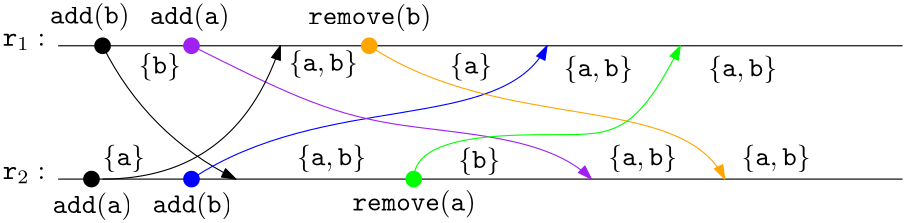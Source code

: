 <?xml version="1.0"?>
<!DOCTYPE ipe SYSTEM "ipe.dtd">
<ipe version="70206" creator="Ipe 7.2.7">
<info created="D:20180629100742" modified="D:20180629104258"/>
<ipestyle name="basic">
<symbol name="arrow/arc(spx)">
<path stroke="sym-stroke" fill="sym-stroke" pen="sym-pen">
0 0 m
-1 0.333 l
-1 -0.333 l
h
</path>
</symbol>
<symbol name="arrow/farc(spx)">
<path stroke="sym-stroke" fill="white" pen="sym-pen">
0 0 m
-1 0.333 l
-1 -0.333 l
h
</path>
</symbol>
<symbol name="arrow/ptarc(spx)">
<path stroke="sym-stroke" fill="sym-stroke" pen="sym-pen">
0 0 m
-1 0.333 l
-0.8 0 l
-1 -0.333 l
h
</path>
</symbol>
<symbol name="arrow/fptarc(spx)">
<path stroke="sym-stroke" fill="white" pen="sym-pen">
0 0 m
-1 0.333 l
-0.8 0 l
-1 -0.333 l
h
</path>
</symbol>
<symbol name="mark/circle(sx)" transformations="translations">
<path fill="sym-stroke">
0.6 0 0 0.6 0 0 e
0.4 0 0 0.4 0 0 e
</path>
</symbol>
<symbol name="mark/disk(sx)" transformations="translations">
<path fill="sym-stroke">
0.6 0 0 0.6 0 0 e
</path>
</symbol>
<symbol name="mark/fdisk(sfx)" transformations="translations">
<group>
<path fill="sym-fill">
0.5 0 0 0.5 0 0 e
</path>
<path fill="sym-stroke" fillrule="eofill">
0.6 0 0 0.6 0 0 e
0.4 0 0 0.4 0 0 e
</path>
</group>
</symbol>
<symbol name="mark/box(sx)" transformations="translations">
<path fill="sym-stroke" fillrule="eofill">
-0.6 -0.6 m
0.6 -0.6 l
0.6 0.6 l
-0.6 0.6 l
h
-0.4 -0.4 m
0.4 -0.4 l
0.4 0.4 l
-0.4 0.4 l
h
</path>
</symbol>
<symbol name="mark/square(sx)" transformations="translations">
<path fill="sym-stroke">
-0.6 -0.6 m
0.6 -0.6 l
0.6 0.6 l
-0.6 0.6 l
h
</path>
</symbol>
<symbol name="mark/fsquare(sfx)" transformations="translations">
<group>
<path fill="sym-fill">
-0.5 -0.5 m
0.5 -0.5 l
0.5 0.5 l
-0.5 0.5 l
h
</path>
<path fill="sym-stroke" fillrule="eofill">
-0.6 -0.6 m
0.6 -0.6 l
0.6 0.6 l
-0.6 0.6 l
h
-0.4 -0.4 m
0.4 -0.4 l
0.4 0.4 l
-0.4 0.4 l
h
</path>
</group>
</symbol>
<symbol name="mark/cross(sx)" transformations="translations">
<group>
<path fill="sym-stroke">
-0.43 -0.57 m
0.57 0.43 l
0.43 0.57 l
-0.57 -0.43 l
h
</path>
<path fill="sym-stroke">
-0.43 0.57 m
0.57 -0.43 l
0.43 -0.57 l
-0.57 0.43 l
h
</path>
</group>
</symbol>
<symbol name="arrow/fnormal(spx)">
<path stroke="sym-stroke" fill="white" pen="sym-pen">
0 0 m
-1 0.333 l
-1 -0.333 l
h
</path>
</symbol>
<symbol name="arrow/pointed(spx)">
<path stroke="sym-stroke" fill="sym-stroke" pen="sym-pen">
0 0 m
-1 0.333 l
-0.8 0 l
-1 -0.333 l
h
</path>
</symbol>
<symbol name="arrow/fpointed(spx)">
<path stroke="sym-stroke" fill="white" pen="sym-pen">
0 0 m
-1 0.333 l
-0.8 0 l
-1 -0.333 l
h
</path>
</symbol>
<symbol name="arrow/linear(spx)">
<path stroke="sym-stroke" pen="sym-pen">
-1 0.333 m
0 0 l
-1 -0.333 l
</path>
</symbol>
<symbol name="arrow/fdouble(spx)">
<path stroke="sym-stroke" fill="white" pen="sym-pen">
0 0 m
-1 0.333 l
-1 -0.333 l
h
-1 0 m
-2 0.333 l
-2 -0.333 l
h
</path>
</symbol>
<symbol name="arrow/double(spx)">
<path stroke="sym-stroke" fill="sym-stroke" pen="sym-pen">
0 0 m
-1 0.333 l
-1 -0.333 l
h
-1 0 m
-2 0.333 l
-2 -0.333 l
h
</path>
</symbol>
<pen name="heavier" value="0.8"/>
<pen name="fat" value="1.2"/>
<pen name="ultrafat" value="2"/>
<symbolsize name="large" value="5"/>
<symbolsize name="small" value="2"/>
<symbolsize name="tiny" value="1.1"/>
<arrowsize name="large" value="10"/>
<arrowsize name="small" value="5"/>
<arrowsize name="tiny" value="3"/>
<color name="red" value="1 0 0"/>
<color name="green" value="0 1 0"/>
<color name="blue" value="0 0 1"/>
<color name="yellow" value="1 1 0"/>
<color name="orange" value="1 0.647 0"/>
<color name="gold" value="1 0.843 0"/>
<color name="purple" value="0.627 0.125 0.941"/>
<color name="gray" value="0.745"/>
<color name="brown" value="0.647 0.165 0.165"/>
<color name="navy" value="0 0 0.502"/>
<color name="pink" value="1 0.753 0.796"/>
<color name="seagreen" value="0.18 0.545 0.341"/>
<color name="turquoise" value="0.251 0.878 0.816"/>
<color name="violet" value="0.933 0.51 0.933"/>
<color name="darkblue" value="0 0 0.545"/>
<color name="darkcyan" value="0 0.545 0.545"/>
<color name="darkgray" value="0.663"/>
<color name="darkgreen" value="0 0.392 0"/>
<color name="darkmagenta" value="0.545 0 0.545"/>
<color name="darkorange" value="1 0.549 0"/>
<color name="darkred" value="0.545 0 0"/>
<color name="lightblue" value="0.678 0.847 0.902"/>
<color name="lightcyan" value="0.878 1 1"/>
<color name="lightgray" value="0.827"/>
<color name="lightgreen" value="0.565 0.933 0.565"/>
<color name="lightyellow" value="1 1 0.878"/>
<dashstyle name="dashed" value="[4] 0"/>
<dashstyle name="dotted" value="[1 3] 0"/>
<dashstyle name="dash dotted" value="[4 2 1 2] 0"/>
<dashstyle name="dash dot dotted" value="[4 2 1 2 1 2] 0"/>
<textsize name="large" value="\large"/>
<textsize name="Large" value="\Large"/>
<textsize name="LARGE" value="\LARGE"/>
<textsize name="huge" value="\huge"/>
<textsize name="Huge" value="\Huge"/>
<textsize name="small" value="\small"/>
<textsize name="footnote" value="\footnotesize"/>
<textsize name="tiny" value="\tiny"/>
<textstyle name="center" begin="\begin{center}" end="\end{center}"/>
<textstyle name="itemize" begin="\begin{itemize}" end="\end{itemize}"/>
<textstyle name="item" begin="\begin{itemize}\item{}" end="\end{itemize}"/>
<gridsize name="4 pts" value="4"/>
<gridsize name="8 pts (~3 mm)" value="8"/>
<gridsize name="16 pts (~6 mm)" value="16"/>
<gridsize name="32 pts (~12 mm)" value="32"/>
<gridsize name="10 pts (~3.5 mm)" value="10"/>
<gridsize name="20 pts (~7 mm)" value="20"/>
<gridsize name="14 pts (~5 mm)" value="14"/>
<gridsize name="28 pts (~10 mm)" value="28"/>
<gridsize name="56 pts (~20 mm)" value="56"/>
<anglesize name="90 deg" value="90"/>
<anglesize name="60 deg" value="60"/>
<anglesize name="45 deg" value="45"/>
<anglesize name="30 deg" value="30"/>
<anglesize name="22.5 deg" value="22.5"/>
<opacity name="10%" value="0.1"/>
<opacity name="30%" value="0.3"/>
<opacity name="50%" value="0.5"/>
<opacity name="75%" value="0.75"/>
<tiling name="falling" angle="-60" step="4" width="1"/>
<tiling name="rising" angle="30" step="4" width="1"/>
</ipestyle>
<page>
<layer name="alpha"/>
<view layers="alpha" active="alpha"/>
<path layer="alpha" matrix="1 0 0 1 -16 16" stroke="black">
80 784 m
384 784 l
</path>
<use matrix="1 0 0 1 -152 556" name="mark/disk(sx)" pos="232 244" size="large" stroke="black"/>
<path matrix="1 0 0 1 -80 32" stroke="black">
208 720 m
45.2548 0 0 -45.2548 176 752 208 720 a
</path>
<path matrix="1 0 0 1 -16 16" stroke="black" arrow="normal/small">
96 784 m
112 752
144 736 c
</path>
<text matrix="1 0 0 1 -83 8" transformations="translations" pos="144 800" stroke="black" type="label" width="28.67" height="7.473" depth="2.49" valign="baseline" style="math">\mathtt{add(b)}</text>
<path matrix="1 0 0 1 -16 0" stroke="black">
80 752 m
384 752 l
</path>
<text matrix="1 0 0 1 -4.695 364" transformations="translations" pos="64 436" stroke="black" type="label" width="15.234" height="4.294" depth="1.49" halign="right" valign="baseline" style="math">\ensuremath{\mathtt{r}}_1:</text>
<text matrix="1 0 0 1 -4.695 316" transformations="translations" pos="64 436" stroke="black" type="label" width="15.234" height="4.294" depth="1.49" halign="right" valign="baseline" style="math">\ensuremath{\mathtt{r}}_2:</text>
<text matrix="1 0 0 1 -82 -62.7" transformations="translations" pos="144 800" stroke="black" type="label" width="28.67" height="7.473" depth="2.49" valign="bottom" style="math">\mathtt{add(a)}</text>
<use matrix="1 0 0 1 -160 32" name="mark/disk(sx)" pos="240 768" size="normal" stroke="black"/>
<use matrix="1 0 0 1 -160 32" name="mark/disk(sx)" pos="240 768" size="normal" stroke="black"/>
<use matrix="1 0 0 1 -160 32" name="mark/disk(sx)" pos="240 768" size="normal" stroke="black"/>
<use matrix="1 0 0 1 -156 508" name="mark/disk(sx)" pos="232 244" size="large" stroke="black"/>
<use matrix="1 0 0 1 -164 -16" name="mark/disk(sx)" pos="240 768" size="normal" stroke="black"/>
<use matrix="1 0 0 1 -164 -16" name="mark/disk(sx)" pos="240 768" size="normal" stroke="black"/>
<use matrix="1 0 0 1 -164 -16" name="mark/disk(sx)" pos="240 768" size="normal" stroke="black"/>
<path matrix="1 0 0 1 -16 16" stroke="blue" arrow="normal/small">
128 736 m
176 768
240 752
256 784 c
</path>
<path matrix="1 0 0 1 -16 16" stroke="purple" arrow="normal/small">
128 784 m
160 768
192 752
256 752
272 736 c
</path>
<path matrix="1 0 0 1 -16 16" stroke="orange" arrow="normal/small">
192 784 m
240 752
304 768
320 736 c
</path>
<path matrix="1 0 0 1 -16 16" stroke="green" arrow="normal/small">
208 736 m
208 752
272 752
288 752
304 784 c
</path>
<use matrix="1 0 0 1 -120 556" name="mark/disk(sx)" pos="232 244" size="large" stroke="purple"/>
<use matrix="1 0 0 1 -128 32" name="mark/disk(sx)" pos="240 768" size="normal" stroke="purple"/>
<use matrix="1 0 0 1 -128 32" name="mark/disk(sx)" pos="240 768" size="normal" stroke="purple"/>
<use matrix="1 0 0 1 -128 32" name="mark/disk(sx)" pos="240 768" size="normal" stroke="purple"/>
<use matrix="1 0 0 1 -56 556" name="mark/disk(sx)" pos="232 244" size="large" stroke="orange"/>
<use matrix="1 0 0 1 -64 32" name="mark/disk(sx)" pos="240 768" size="normal" stroke="orange"/>
<use matrix="1 0 0 1 -64 32" name="mark/disk(sx)" pos="240 768" size="normal" stroke="orange"/>
<use matrix="1 0 0 1 -64 32" name="mark/disk(sx)" pos="240 768" size="normal" stroke="orange"/>
<use matrix="1 0 0 1 -120 508" name="mark/disk(sx)" pos="232 244" size="large" stroke="blue"/>
<use matrix="1 0 0 1 -128 -16" name="mark/disk(sx)" pos="240 768" size="normal" stroke="blue"/>
<use matrix="1 0 0 1 -128 -16" name="mark/disk(sx)" pos="240 768" size="normal" stroke="blue"/>
<use matrix="1 0 0 1 -128 -16" name="mark/disk(sx)" pos="240 768" size="normal" stroke="blue"/>
<use matrix="1 0 0 1 -40 508" name="mark/disk(sx)" pos="232 244" size="large" stroke="green"/>
<use matrix="1 0 0 1 -48 -16" name="mark/disk(sx)" pos="240 768" size="normal" stroke="green"/>
<use matrix="1 0 0 1 -48 -16" name="mark/disk(sx)" pos="240 768" size="normal" stroke="green"/>
<use matrix="1 0 0 1 -48 -16" name="mark/disk(sx)" pos="240 768" size="normal" stroke="green"/>
<path matrix="1 0 0 1 -16 16" stroke="black" arrow="normal/small">
96 736 m
144 736
160 784 c
</path>
<text matrix="1 0 0 1 -46 -60" transformations="translations" pos="144 800" stroke="black" type="label" width="28.67" height="7.473" depth="2.49" valign="baseline" style="math">\mathtt{add(b)}</text>
<text matrix="1 0 0 1 -47 5.3" transformations="translations" pos="144 800" stroke="black" type="label" width="28.67" height="7.473" depth="2.49" valign="bottom" style="math">\mathtt{add(a)}</text>
<text matrix="1 0 0 1 26 -61.8" transformations="translations" pos="144 800" stroke="black" type="label" width="44.361" height="7.473" depth="2.49" valign="bottom" style="math">\mathtt{remove(a)}</text>
<text matrix="1 0 0 1 10 5.2" transformations="translations" pos="144 800" stroke="black" type="label" width="44.361" height="7.473" depth="2.49" valign="bottom" style="math">\mathtt{remove(b)}</text>
<text matrix="1 0 0 1 -51 -10" transformations="translations" pos="144 800" stroke="black" type="label" width="15.193" height="7.473" depth="2.49" valign="baseline" style="math">\{\mathtt{b}\}</text>
<text matrix="1 0 0 1 64 -44" transformations="translations" pos="144 800" stroke="black" type="label" width="15.193" height="7.473" depth="2.49" valign="baseline" style="math">\{\mathtt{b}\}</text>
<text matrix="1 0 0 1 -64 -43" transformations="translations" pos="144 800" stroke="black" type="label" width="15.193" height="7.473" depth="2.49" valign="baseline" style="math">\{\mathtt{a}\}</text>
<text matrix="1 0 0 1 61 -10" transformations="translations" pos="144 800" stroke="black" type="label" width="15.193" height="7.473" depth="2.49" valign="baseline" style="math">\{\mathtt{a}\}</text>
<text matrix="1 0 0 1 3 -9" transformations="translations" pos="144 800" stroke="black" type="label" width="24.851" height="7.473" depth="2.49" valign="baseline" style="math">\{\mathtt{a, b}\}</text>
<text matrix="1 0 0 1 6 -43" transformations="translations" pos="144 800" stroke="black" type="label" width="24.851" height="7.473" depth="2.49" valign="baseline" style="math">\{\mathtt{a, b}\}</text>
<text matrix="1 0 0 1 102 -11" transformations="translations" pos="144 800" stroke="black" type="label" width="24.851" height="7.473" depth="2.49" valign="baseline" style="math">\{\mathtt{a, b}\}</text>
<text matrix="1 0 0 1 154 -11" transformations="translations" pos="144 800" stroke="black" type="label" width="24.851" height="7.473" depth="2.49" valign="baseline" style="math">\{\mathtt{a, b}\}</text>
<text matrix="1 0 0 1 118 -43" transformations="translations" pos="144 800" stroke="black" type="label" width="24.851" height="7.473" depth="2.49" valign="baseline" style="math">\{\mathtt{a, b}\}</text>
<text matrix="1 0 0 1 166 -43" transformations="translations" pos="144 800" stroke="black" type="label" width="24.851" height="7.473" depth="2.49" valign="baseline" style="math">\{\mathtt{a, b}\}</text>
</page>
</ipe>
